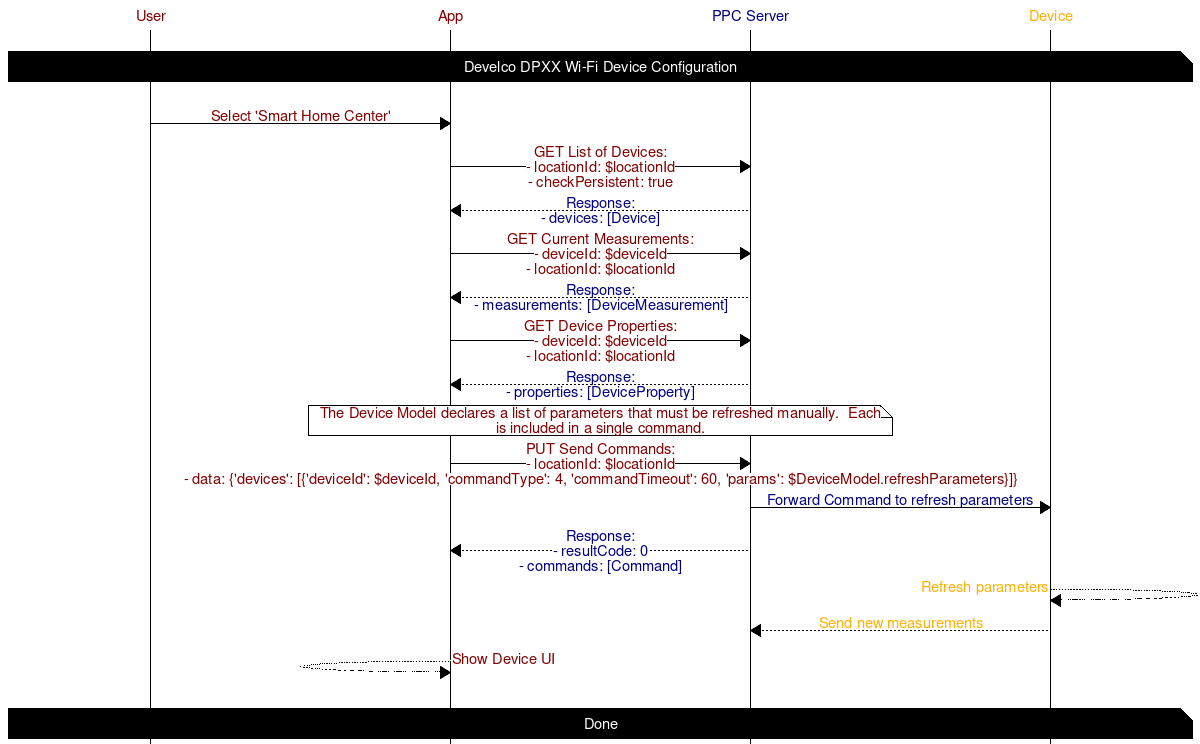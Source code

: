 # Device UI - Develco DPXX
# - Develco DPXX Device UI
# - While displaying the Device UI the app should call all refresh API every 10 seconds.

msc {
	hscale = "2";

	user [label="User", textcolour="maroon", arctextcolour="maroon"],
	app [label="App", textcolour="maroon", arctextcolour="maroon"],
	server [label="PPC Server", textcolour="navy", arctextcolour="navy"],
	device [label="Device", textcolour="orange", arctextcolour="orange"];
	|||;
	user note device [label="Develco DPXX Wi-Fi Device Configuration", textbgcolor="black", textcolor="white"];
	|||;

	# Open Device UI
	user => app [label="Select 'Smart Home Center'"];
	app => server [label="GET List of Devices:\n- locationId: $locationId\n- checkPersistent: true"];
	app << server [label="Response:\n- devices: [Device]"];
	app => server [label="GET Current Measurements:\n- deviceId: $deviceId\n- locationId: $locationId"];
	app << server [label="Response:\n- measurements: [DeviceMeasurement]"];
	app => server [label="GET Device Properties:\n- deviceId: $deviceId\n- locationId: $locationId"];
	app << server [label="Response:\n- properties: [DeviceProperty]"];
	app note server [label="The Device Model declares a list of parameters that must be refreshed manually.  Each is included in a single command."];
	app => server [label="PUT Send Commands:\n- locationId: $locationId\n- data: {'devices': [{'deviceId': $deviceId, 'commandType': 4, 'commandTimeout': 60, 'params': $DeviceModel.refreshParameters}]}"];
	server => device [label="Forward Command to refresh parameters"];
	app << server [label="Response:\n- resultCode: 0\n- commands: [Command]"];
	device >> device [label="Refresh parameters"];
	server << device [label="Send new measurements"];
	app << app [label="Show Device UI"];
	|||;

	user note device [label="Done", textbgcolor="black", textcolor="white"];
}
